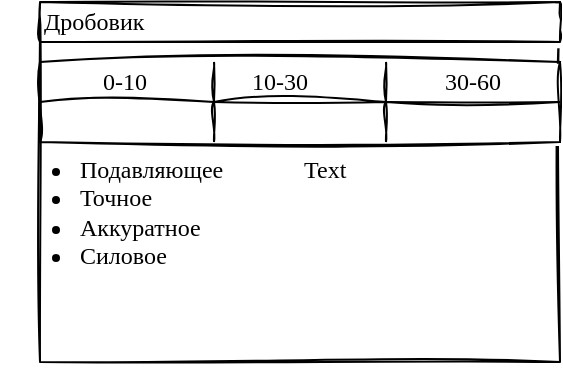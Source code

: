 <mxfile version="24.1.0" type="device">
  <diagram name="Страница — 1" id="_hXdufuhg3PNtRuWlFFE">
    <mxGraphModel dx="1403" dy="352" grid="1" gridSize="10" guides="1" tooltips="1" connect="1" arrows="1" fold="1" page="1" pageScale="1" pageWidth="827" pageHeight="1169" math="0" shadow="0">
      <root>
        <mxCell id="0" />
        <mxCell id="1" parent="0" />
        <mxCell id="Nv24hp5_1OI4DXnrtpjT-2" value="" style="rounded=0;whiteSpace=wrap;html=1;sketch=1;hachureGap=4;jiggle=2;curveFitting=1;fontFamily=Comic Sans MS;" vertex="1" parent="1">
          <mxGeometry width="260" height="180" as="geometry" />
        </mxCell>
        <mxCell id="Nv24hp5_1OI4DXnrtpjT-3" value="&lt;font face=&quot;Comic Sans MS&quot;&gt;Дробовик&lt;/font&gt;" style="rounded=0;whiteSpace=wrap;html=1;sketch=1;hachureGap=4;jiggle=2;curveFitting=1;fontFamily=Architects Daughter;fontSource=https%3A%2F%2Ffonts.googleapis.com%2Fcss%3Ffamily%3DArchitects%2BDaughter;align=left;" vertex="1" parent="1">
          <mxGeometry width="260" height="20" as="geometry" />
        </mxCell>
        <mxCell id="Nv24hp5_1OI4DXnrtpjT-25" value="" style="shape=table;startSize=0;container=1;collapsible=0;childLayout=tableLayout;fontSize=12;rounded=0;sketch=1;hachureGap=4;jiggle=2;curveFitting=1;strokeColor=default;align=center;verticalAlign=middle;fontFamily=Comic Sans MS;fontColor=default;fillColor=default;" vertex="1" parent="1">
          <mxGeometry y="30" width="260" height="40" as="geometry" />
        </mxCell>
        <mxCell id="Nv24hp5_1OI4DXnrtpjT-26" value="" style="shape=tableRow;horizontal=0;startSize=0;swimlaneHead=0;swimlaneBody=0;strokeColor=inherit;top=0;left=0;bottom=0;right=0;collapsible=0;dropTarget=0;fillColor=none;points=[[0,0.5],[1,0.5]];portConstraint=eastwest;fontSize=16;rounded=0;sketch=1;hachureGap=4;jiggle=2;curveFitting=1;align=center;verticalAlign=middle;fontFamily=Comic Sans MS;fontColor=default;" vertex="1" parent="Nv24hp5_1OI4DXnrtpjT-25">
          <mxGeometry width="260" height="20" as="geometry" />
        </mxCell>
        <mxCell id="Nv24hp5_1OI4DXnrtpjT-27" value="0-10&lt;span style=&quot;white-space: pre; font-size: 12px;&quot;&gt;&#x9;&lt;/span&gt;" style="shape=partialRectangle;html=1;whiteSpace=wrap;connectable=0;strokeColor=inherit;overflow=hidden;fillColor=none;top=0;left=0;bottom=0;right=0;pointerEvents=1;fontSize=12;rounded=0;sketch=1;hachureGap=4;jiggle=2;curveFitting=1;align=center;verticalAlign=middle;fontFamily=Comic Sans MS;fontColor=default;" vertex="1" parent="Nv24hp5_1OI4DXnrtpjT-26">
          <mxGeometry width="87" height="20" as="geometry">
            <mxRectangle width="87" height="20" as="alternateBounds" />
          </mxGeometry>
        </mxCell>
        <mxCell id="Nv24hp5_1OI4DXnrtpjT-28" value="10-30&lt;span style=&quot;white-space: pre;&quot;&gt;&#x9;&lt;/span&gt;" style="shape=partialRectangle;html=1;whiteSpace=wrap;connectable=0;strokeColor=inherit;overflow=hidden;fillColor=none;top=0;left=0;bottom=0;right=0;pointerEvents=1;fontSize=12;rounded=0;sketch=1;hachureGap=4;jiggle=2;curveFitting=1;align=center;verticalAlign=middle;fontFamily=Comic Sans MS;fontColor=default;" vertex="1" parent="Nv24hp5_1OI4DXnrtpjT-26">
          <mxGeometry x="87" width="86" height="20" as="geometry">
            <mxRectangle width="86" height="20" as="alternateBounds" />
          </mxGeometry>
        </mxCell>
        <mxCell id="Nv24hp5_1OI4DXnrtpjT-29" value="30-60" style="shape=partialRectangle;html=1;whiteSpace=wrap;connectable=0;strokeColor=inherit;overflow=hidden;fillColor=none;top=0;left=0;bottom=0;right=0;pointerEvents=1;fontSize=12;rounded=0;sketch=1;hachureGap=4;jiggle=2;curveFitting=1;align=center;verticalAlign=middle;fontFamily=Comic Sans MS;fontColor=default;" vertex="1" parent="Nv24hp5_1OI4DXnrtpjT-26">
          <mxGeometry x="173" width="87" height="20" as="geometry">
            <mxRectangle width="87" height="20" as="alternateBounds" />
          </mxGeometry>
        </mxCell>
        <mxCell id="Nv24hp5_1OI4DXnrtpjT-30" value="" style="shape=tableRow;horizontal=0;startSize=0;swimlaneHead=0;swimlaneBody=0;strokeColor=inherit;top=0;left=0;bottom=0;right=0;collapsible=0;dropTarget=0;fillColor=none;points=[[0,0.5],[1,0.5]];portConstraint=eastwest;fontSize=16;rounded=0;sketch=1;hachureGap=4;jiggle=2;curveFitting=1;align=center;verticalAlign=middle;fontFamily=Comic Sans MS;fontColor=default;" vertex="1" parent="Nv24hp5_1OI4DXnrtpjT-25">
          <mxGeometry y="20" width="260" height="20" as="geometry" />
        </mxCell>
        <mxCell id="Nv24hp5_1OI4DXnrtpjT-31" value="" style="shape=partialRectangle;html=1;whiteSpace=wrap;connectable=0;strokeColor=inherit;overflow=hidden;fillColor=none;top=0;left=0;bottom=0;right=0;pointerEvents=1;fontSize=12;rounded=0;sketch=1;hachureGap=4;jiggle=2;curveFitting=1;align=center;verticalAlign=middle;fontFamily=Comic Sans MS;fontColor=default;" vertex="1" parent="Nv24hp5_1OI4DXnrtpjT-30">
          <mxGeometry width="87" height="20" as="geometry">
            <mxRectangle width="87" height="20" as="alternateBounds" />
          </mxGeometry>
        </mxCell>
        <mxCell id="Nv24hp5_1OI4DXnrtpjT-32" value="" style="shape=partialRectangle;html=1;whiteSpace=wrap;connectable=0;strokeColor=inherit;overflow=hidden;fillColor=none;top=0;left=0;bottom=0;right=0;pointerEvents=1;fontSize=12;rounded=0;sketch=1;hachureGap=4;jiggle=2;curveFitting=1;align=center;verticalAlign=middle;fontFamily=Comic Sans MS;fontColor=default;" vertex="1" parent="Nv24hp5_1OI4DXnrtpjT-30">
          <mxGeometry x="87" width="86" height="20" as="geometry">
            <mxRectangle width="86" height="20" as="alternateBounds" />
          </mxGeometry>
        </mxCell>
        <mxCell id="Nv24hp5_1OI4DXnrtpjT-33" value="" style="shape=partialRectangle;html=1;whiteSpace=wrap;connectable=0;strokeColor=inherit;overflow=hidden;fillColor=none;top=0;left=0;bottom=0;right=0;pointerEvents=1;fontSize=12;rounded=0;sketch=1;hachureGap=4;jiggle=2;curveFitting=1;align=center;verticalAlign=middle;fontFamily=Comic Sans MS;fontColor=default;" vertex="1" parent="Nv24hp5_1OI4DXnrtpjT-30">
          <mxGeometry x="173" width="87" height="20" as="geometry">
            <mxRectangle width="87" height="20" as="alternateBounds" />
          </mxGeometry>
        </mxCell>
        <mxCell id="Nv24hp5_1OI4DXnrtpjT-54" value="&lt;ul&gt;&lt;li&gt;Подавляющее&lt;/li&gt;&lt;li&gt;Точное&lt;/li&gt;&lt;li&gt;Аккуратное&lt;/li&gt;&lt;li&gt;Силовое&lt;/li&gt;&lt;/ul&gt;" style="text;strokeColor=none;fillColor=none;html=1;whiteSpace=wrap;verticalAlign=top;overflow=hidden;fontFamily=Comic Sans MS;fontSize=12;fontColor=default;spacing=0;spacingLeft=-20;spacingBottom=0;spacingTop=-10;imageAspect=1;" vertex="1" parent="1">
          <mxGeometry y="70" width="110" height="110" as="geometry" />
        </mxCell>
        <mxCell id="Nv24hp5_1OI4DXnrtpjT-57" value="Text" style="text;html=1;align=left;verticalAlign=top;whiteSpace=wrap;rounded=0;fontFamily=Comic Sans MS;fontSize=12;fontColor=default;" vertex="1" parent="1">
          <mxGeometry x="130" y="70" width="130" height="110" as="geometry" />
        </mxCell>
      </root>
    </mxGraphModel>
  </diagram>
</mxfile>
